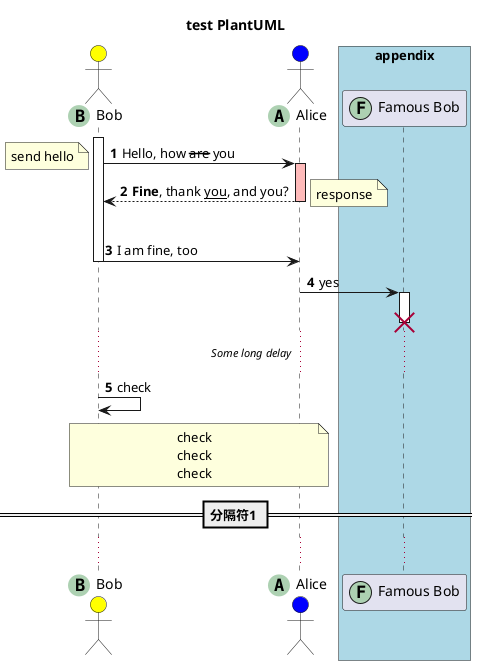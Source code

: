 @startuml

title test PlantUML
actor Bob as bob  << (B,#ADD1B2) >> #yellow
actor Alice as alice << (A,#ADD1B2) >> #blue
box "appendix" #LightBlue
participant "Famous Bob" as fbob << (F,#ADD1B2) >>
end box

autonumber

activate bob
bob -> alice : Hello, how --are-- you
note left: send hello
activate alice #FFBBBB
alice --> bob : **Fine**, thank __you__, and you?
note right: response
deactivate alice
|||
bob -> alice : I am fine, too
deactivate bob

alice -> fbob: yes
activate fbob
destroy fbob

... //Some long delay// ...

bob -> bob : check
note over bob, alice
    check
    check
    check
end note

== 分隔符1 ==

...

@enduml
